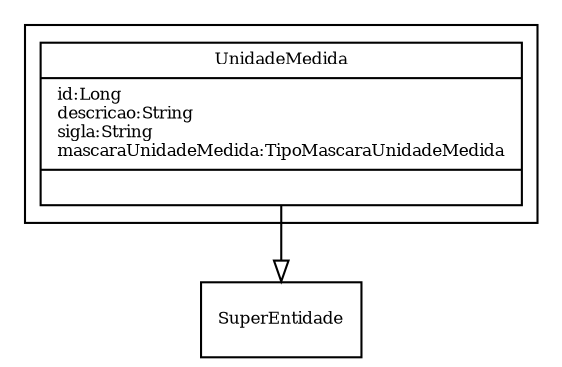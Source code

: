 digraph G{
fontname = "Times-Roman"
fontsize = 8

node [
        fontname = "Times-Roman"
        fontsize = 8
        shape = "record"
]

edge [
        fontname = "Times-Roman"
        fontsize = 8
]

subgraph clusterUNIDADE_DE_MEDIDA
{
UnidadeMedida [label = "{UnidadeMedida|id:Long\ldescricao:String\lsigla:String\lmascaraUnidadeMedida:TipoMascaraUnidadeMedida\l|\l}"]
}
edge [ arrowhead = "empty" headlabel = "" taillabel = ""] UnidadeMedida -> SuperEntidade
}
